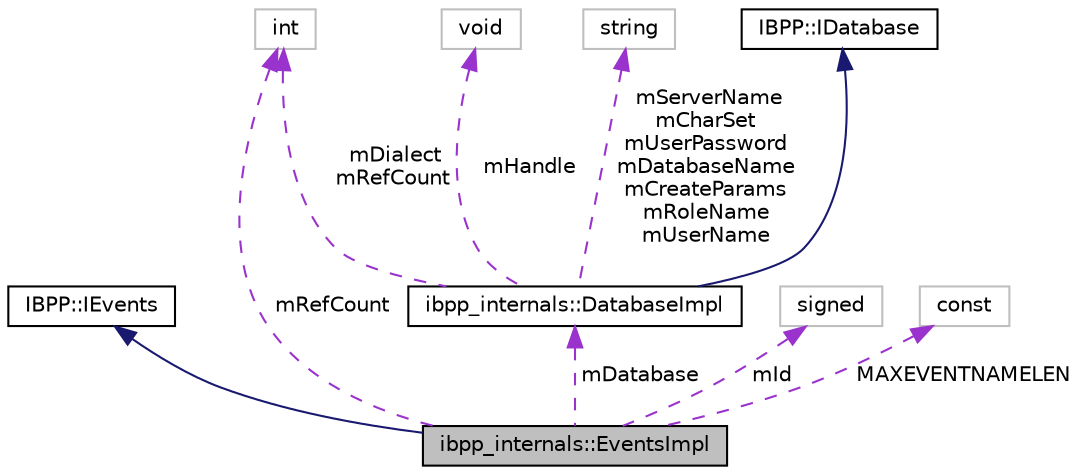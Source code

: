 digraph "ibpp_internals::EventsImpl"
{
 // LATEX_PDF_SIZE
  edge [fontname="Helvetica",fontsize="10",labelfontname="Helvetica",labelfontsize="10"];
  node [fontname="Helvetica",fontsize="10",shape=record];
  Node1 [label="ibpp_internals::EventsImpl",height=0.2,width=0.4,color="black", fillcolor="grey75", style="filled", fontcolor="black",tooltip=" "];
  Node2 -> Node1 [dir="back",color="midnightblue",fontsize="10",style="solid",fontname="Helvetica"];
  Node2 [label="IBPP::IEvents",height=0.2,width=0.4,color="black", fillcolor="white", style="filled",URL="$classIBPP_1_1IEvents.html",tooltip=" "];
  Node3 -> Node1 [dir="back",color="darkorchid3",fontsize="10",style="dashed",label=" mDatabase" ,fontname="Helvetica"];
  Node3 [label="ibpp_internals::DatabaseImpl",height=0.2,width=0.4,color="black", fillcolor="white", style="filled",URL="$classibpp__internals_1_1DatabaseImpl.html",tooltip=" "];
  Node4 -> Node3 [dir="back",color="midnightblue",fontsize="10",style="solid",fontname="Helvetica"];
  Node4 [label="IBPP::IDatabase",height=0.2,width=0.4,color="black", fillcolor="white", style="filled",URL="$classIBPP_1_1IDatabase.html",tooltip=" "];
  Node5 -> Node3 [dir="back",color="darkorchid3",fontsize="10",style="dashed",label=" mHandle" ,fontname="Helvetica"];
  Node5 [label="void",height=0.2,width=0.4,color="grey75", fillcolor="white", style="filled",tooltip=" "];
  Node6 -> Node3 [dir="back",color="darkorchid3",fontsize="10",style="dashed",label=" mDialect\nmRefCount" ,fontname="Helvetica"];
  Node6 [label="int",height=0.2,width=0.4,color="grey75", fillcolor="white", style="filled",tooltip=" "];
  Node7 -> Node3 [dir="back",color="darkorchid3",fontsize="10",style="dashed",label=" mServerName\nmCharSet\nmUserPassword\nmDatabaseName\nmCreateParams\nmRoleName\nmUserName" ,fontname="Helvetica"];
  Node7 [label="string",height=0.2,width=0.4,color="grey75", fillcolor="white", style="filled",tooltip=" "];
  Node6 -> Node1 [dir="back",color="darkorchid3",fontsize="10",style="dashed",label=" mRefCount" ,fontname="Helvetica"];
  Node8 -> Node1 [dir="back",color="darkorchid3",fontsize="10",style="dashed",label=" mId" ,fontname="Helvetica"];
  Node8 [label="signed",height=0.2,width=0.4,color="grey75", fillcolor="white", style="filled",tooltip=" "];
  Node9 -> Node1 [dir="back",color="darkorchid3",fontsize="10",style="dashed",label=" MAXEVENTNAMELEN" ,fontname="Helvetica"];
  Node9 [label="const",height=0.2,width=0.4,color="grey75", fillcolor="white", style="filled",tooltip=" "];
}
